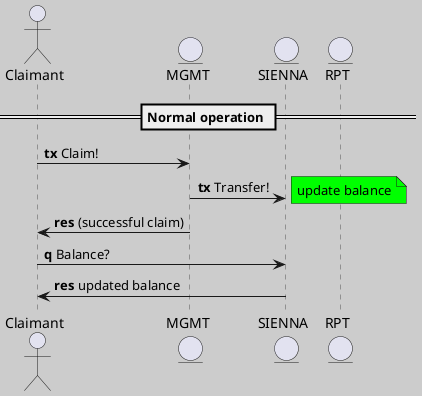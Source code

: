 @startuml

skinparam backgroundColor #ccc
skinparam sequence.LifeLineBorderColor #555

actor Claimant
entity MGMT
entity SIENNA
entity RPT

== Normal operation ==

Claimant -> MGMT : **tx** Claim!
MGMT -> SIENNA : **tx** Transfer!
note right #00ff00: update balance
MGMT -> Claimant : **res** (successful claim)

Claimant -> SIENNA : **q** Balance?
SIENNA -> Claimant : **res** updated balance

@enduml

